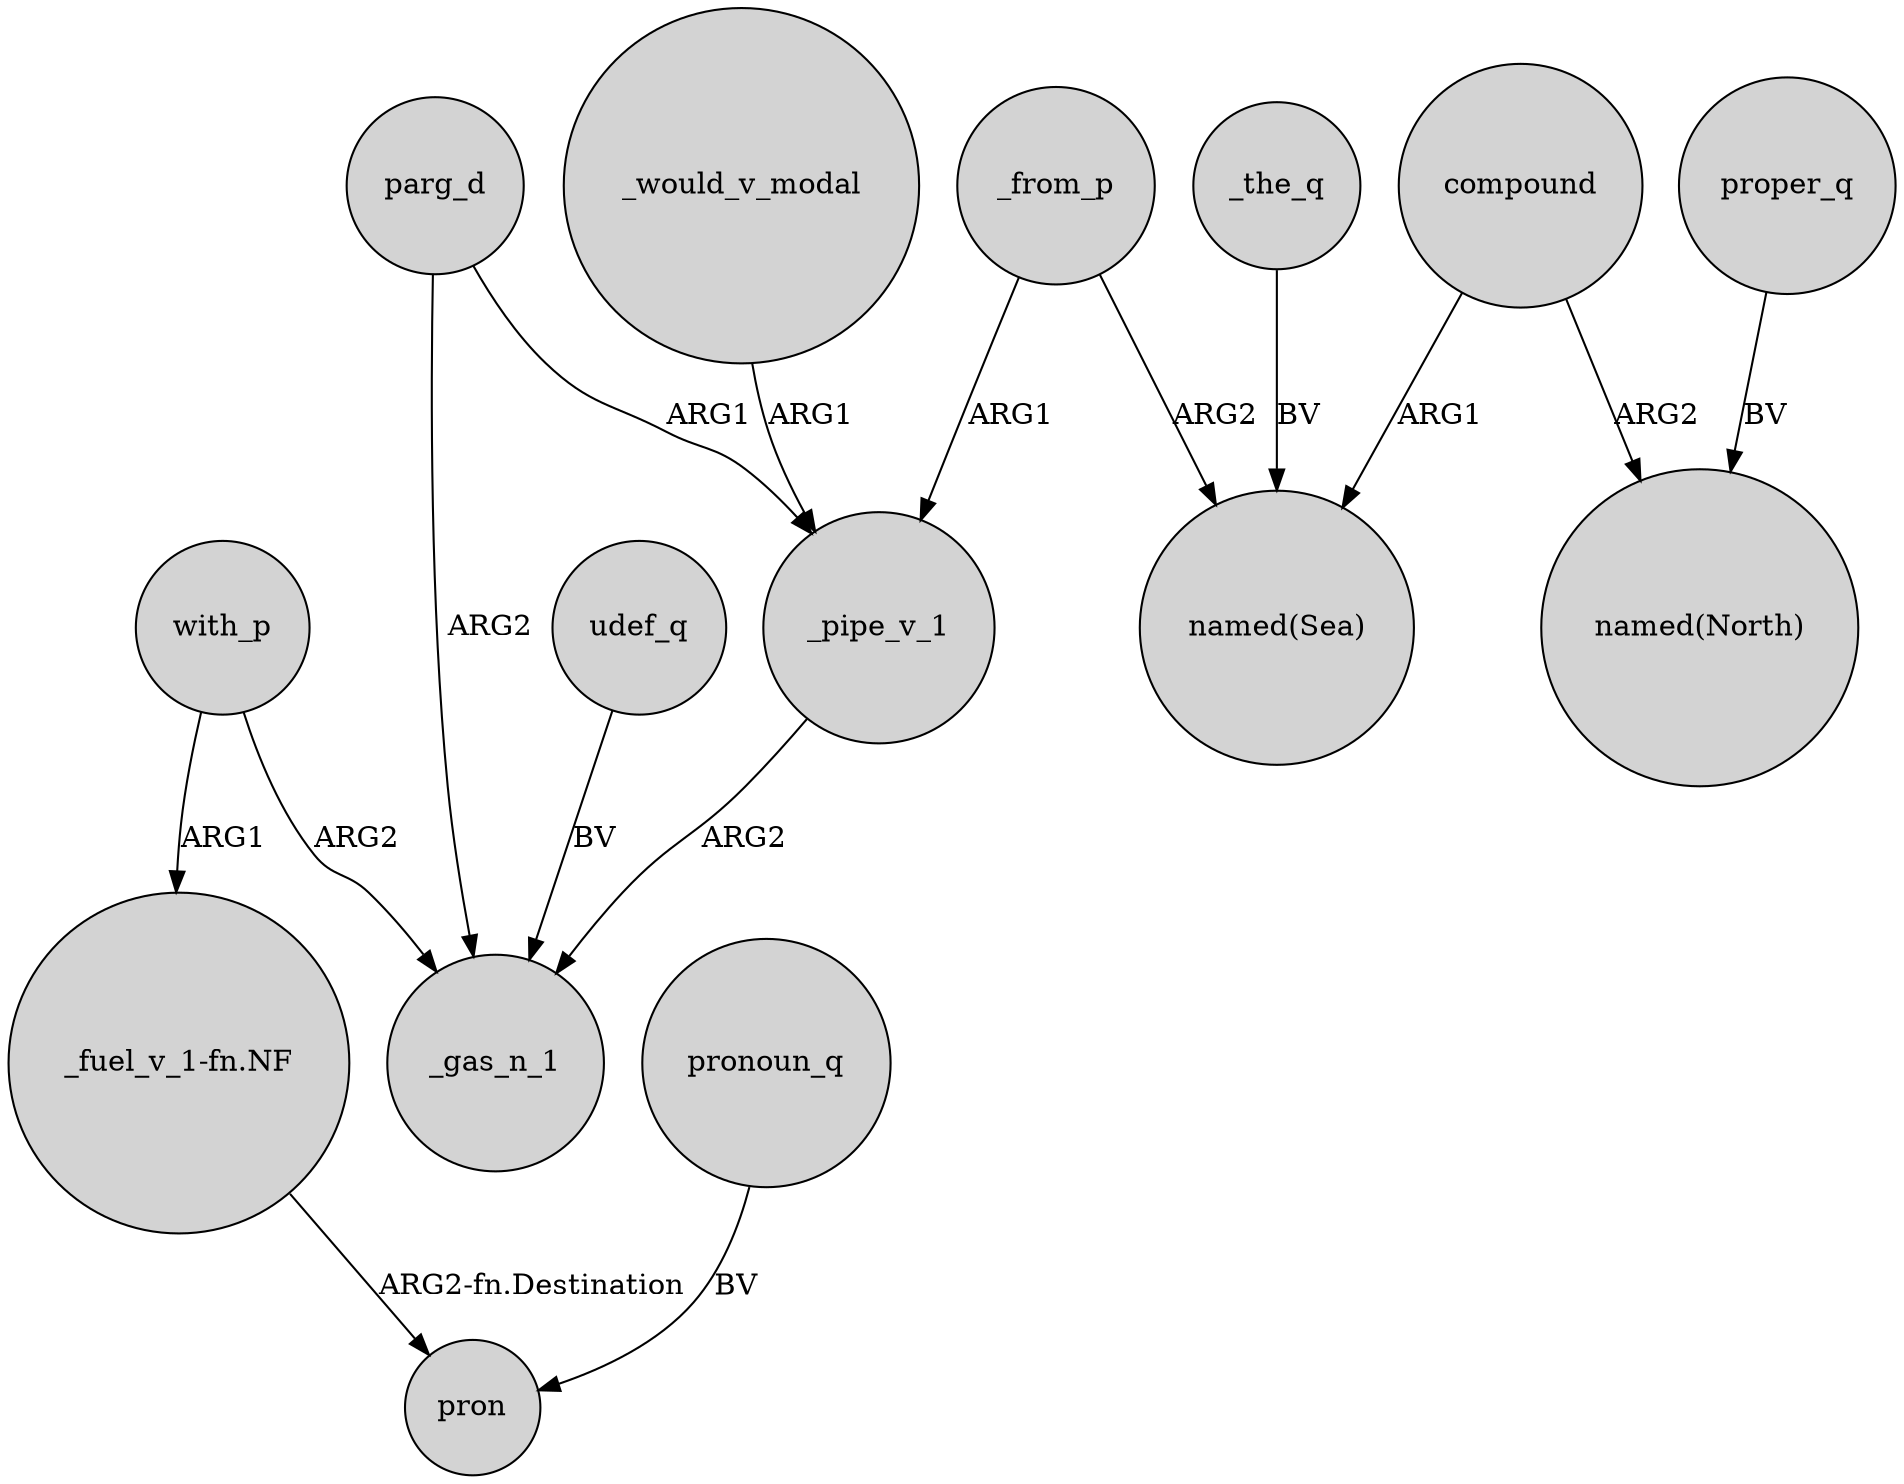 digraph {
	node [shape=circle style=filled]
	parg_d -> _pipe_v_1 [label=ARG1]
	compound -> "named(North)" [label=ARG2]
	with_p -> _gas_n_1 [label=ARG2]
	_from_p -> _pipe_v_1 [label=ARG1]
	_would_v_modal -> _pipe_v_1 [label=ARG1]
	_the_q -> "named(Sea)" [label=BV]
	"_fuel_v_1-fn.NF" -> pron [label="ARG2-fn.Destination"]
	parg_d -> _gas_n_1 [label=ARG2]
	compound -> "named(Sea)" [label=ARG1]
	proper_q -> "named(North)" [label=BV]
	_pipe_v_1 -> _gas_n_1 [label=ARG2]
	with_p -> "_fuel_v_1-fn.NF" [label=ARG1]
	udef_q -> _gas_n_1 [label=BV]
	_from_p -> "named(Sea)" [label=ARG2]
	pronoun_q -> pron [label=BV]
}
